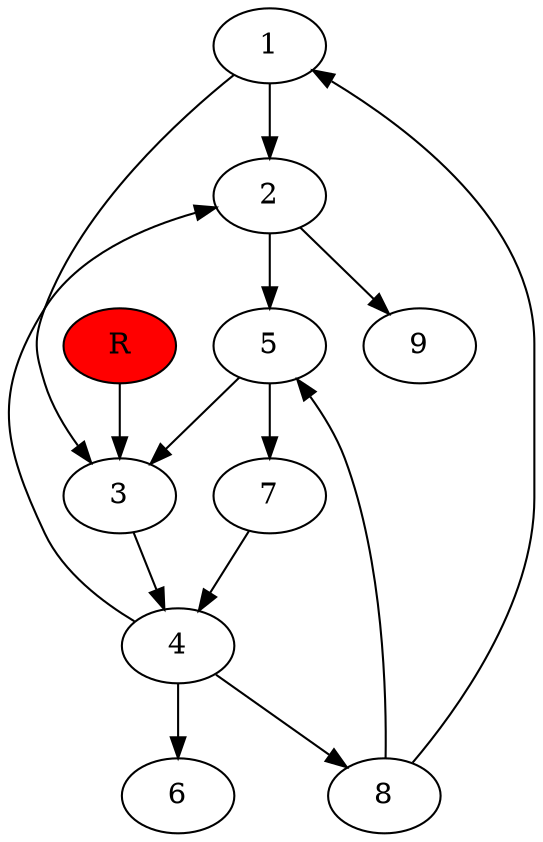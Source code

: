 digraph prb1555 {
	1
	2
	3
	4
	5
	6
	7
	8
	R [fillcolor="#ff0000" style=filled]
	1 -> 2
	1 -> 3
	2 -> 5
	2 -> 9
	3 -> 4
	4 -> 2
	4 -> 6
	4 -> 8
	5 -> 3
	5 -> 7
	7 -> 4
	8 -> 1
	8 -> 5
	R -> 3
}

